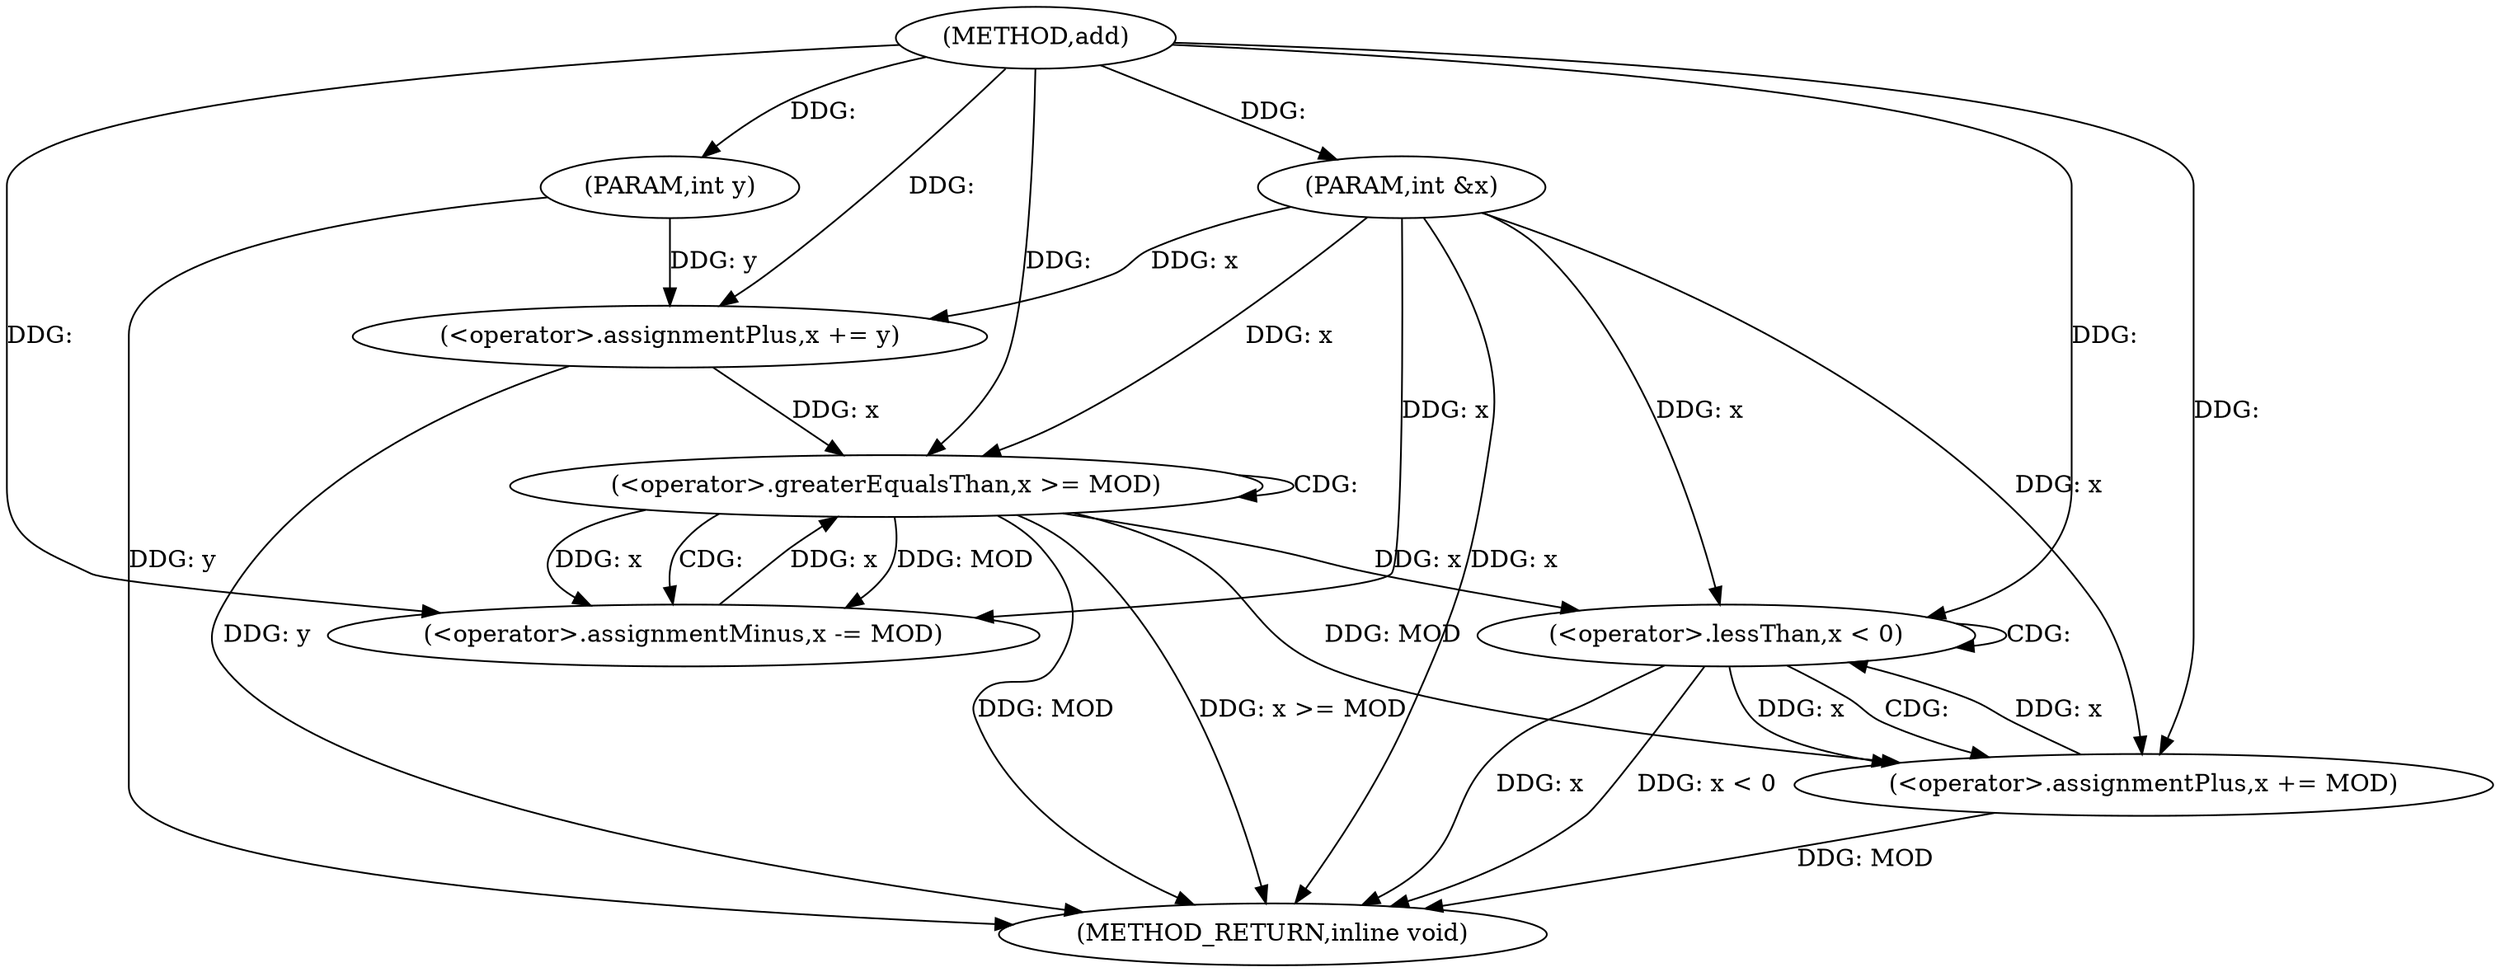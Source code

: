 digraph "add" {  
"1000383" [label = "(METHOD,add)" ]
"1000404" [label = "(METHOD_RETURN,inline void)" ]
"1000384" [label = "(PARAM,int &x)" ]
"1000385" [label = "(PARAM,int y)" ]
"1000387" [label = "(<operator>.assignmentPlus,x += y)" ]
"1000391" [label = "(<operator>.greaterEqualsThan,x >= MOD)" ]
"1000394" [label = "(<operator>.assignmentMinus,x -= MOD)" ]
"1000398" [label = "(<operator>.lessThan,x < 0)" ]
"1000401" [label = "(<operator>.assignmentPlus,x += MOD)" ]
  "1000384" -> "1000404"  [ label = "DDG: x"] 
  "1000385" -> "1000404"  [ label = "DDG: y"] 
  "1000387" -> "1000404"  [ label = "DDG: y"] 
  "1000391" -> "1000404"  [ label = "DDG: MOD"] 
  "1000391" -> "1000404"  [ label = "DDG: x >= MOD"] 
  "1000398" -> "1000404"  [ label = "DDG: x"] 
  "1000398" -> "1000404"  [ label = "DDG: x < 0"] 
  "1000401" -> "1000404"  [ label = "DDG: MOD"] 
  "1000383" -> "1000384"  [ label = "DDG: "] 
  "1000383" -> "1000385"  [ label = "DDG: "] 
  "1000385" -> "1000387"  [ label = "DDG: y"] 
  "1000383" -> "1000387"  [ label = "DDG: "] 
  "1000384" -> "1000387"  [ label = "DDG: x"] 
  "1000391" -> "1000394"  [ label = "DDG: MOD"] 
  "1000383" -> "1000394"  [ label = "DDG: "] 
  "1000391" -> "1000401"  [ label = "DDG: MOD"] 
  "1000383" -> "1000401"  [ label = "DDG: "] 
  "1000387" -> "1000391"  [ label = "DDG: x"] 
  "1000394" -> "1000391"  [ label = "DDG: x"] 
  "1000384" -> "1000391"  [ label = "DDG: x"] 
  "1000383" -> "1000391"  [ label = "DDG: "] 
  "1000391" -> "1000394"  [ label = "DDG: x"] 
  "1000384" -> "1000394"  [ label = "DDG: x"] 
  "1000391" -> "1000398"  [ label = "DDG: x"] 
  "1000401" -> "1000398"  [ label = "DDG: x"] 
  "1000384" -> "1000398"  [ label = "DDG: x"] 
  "1000383" -> "1000398"  [ label = "DDG: "] 
  "1000398" -> "1000401"  [ label = "DDG: x"] 
  "1000384" -> "1000401"  [ label = "DDG: x"] 
  "1000391" -> "1000391"  [ label = "CDG: "] 
  "1000391" -> "1000394"  [ label = "CDG: "] 
  "1000398" -> "1000398"  [ label = "CDG: "] 
  "1000398" -> "1000401"  [ label = "CDG: "] 
}
